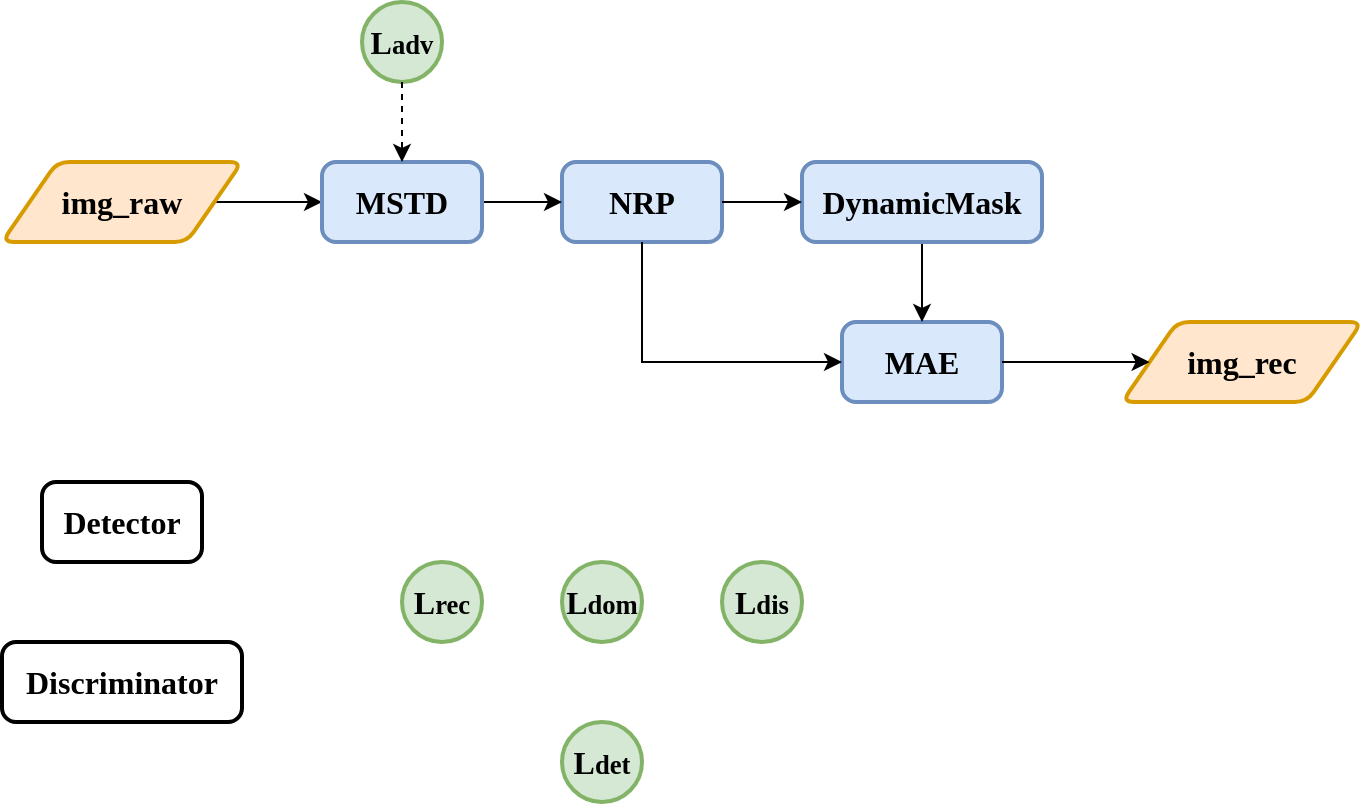 <mxfile version="18.0.6" type="github">
  <diagram id="JUfm03IPXtEsRL-7KVTj" name="Page-1">
    <mxGraphModel dx="1038" dy="617" grid="1" gridSize="10" guides="1" tooltips="1" connect="1" arrows="1" fold="1" page="1" pageScale="1" pageWidth="2339" pageHeight="3300" math="0" shadow="0">
      <root>
        <mxCell id="0" />
        <mxCell id="1" parent="0" />
        <mxCell id="MZ50J_otFEHrb0MQ2-nP-8" value="&lt;b&gt;Discriminator&lt;/b&gt;" style="rounded=1;whiteSpace=wrap;html=1;absoluteArcSize=1;arcSize=14;strokeWidth=2;fontFamily=Comic Sans MS;fontSize=16;" vertex="1" parent="1">
          <mxGeometry x="160" y="440" width="120" height="40" as="geometry" />
        </mxCell>
        <mxCell id="MZ50J_otFEHrb0MQ2-nP-13" value="&lt;b&gt;Detector&lt;/b&gt;" style="rounded=1;whiteSpace=wrap;html=1;absoluteArcSize=1;arcSize=14;strokeWidth=2;fontFamily=Comic Sans MS;fontSize=16;" vertex="1" parent="1">
          <mxGeometry x="180" y="360" width="80" height="40" as="geometry" />
        </mxCell>
        <mxCell id="MZ50J_otFEHrb0MQ2-nP-22" value="" style="group" vertex="1" connectable="0" parent="1">
          <mxGeometry x="160" y="120" width="680" height="200" as="geometry" />
        </mxCell>
        <mxCell id="MZ50J_otFEHrb0MQ2-nP-19" value="&lt;b&gt;L&lt;span style=&quot;font-size: 13.333px;&quot;&gt;adv&lt;/span&gt;&lt;/b&gt;" style="strokeWidth=2;html=1;shape=mxgraph.flowchart.start_2;whiteSpace=wrap;fontFamily=Comic Sans MS;fontSize=16;fillColor=#d5e8d4;strokeColor=#82b366;" vertex="1" parent="MZ50J_otFEHrb0MQ2-nP-22">
          <mxGeometry x="180" width="40" height="40" as="geometry" />
        </mxCell>
        <mxCell id="MZ50J_otFEHrb0MQ2-nP-3" style="edgeStyle=orthogonalEdgeStyle;rounded=0;orthogonalLoop=1;jettySize=auto;html=1;exitX=1;exitY=0.5;exitDx=0;exitDy=0;entryX=0;entryY=0.5;entryDx=0;entryDy=0;fontFamily=Comic Sans MS;fontSize=16;" edge="1" parent="MZ50J_otFEHrb0MQ2-nP-22" source="MZ50J_otFEHrb0MQ2-nP-1">
          <mxGeometry relative="1" as="geometry">
            <mxPoint x="160" y="100" as="targetPoint" />
          </mxGeometry>
        </mxCell>
        <mxCell id="MZ50J_otFEHrb0MQ2-nP-1" value="&lt;b&gt;&lt;font face=&quot;Comic Sans MS&quot; style=&quot;font-size: 16px;&quot;&gt;img_raw&lt;/font&gt;&lt;/b&gt;" style="shape=parallelogram;html=1;strokeWidth=2;perimeter=parallelogramPerimeter;whiteSpace=wrap;rounded=1;arcSize=12;size=0.23;fillColor=#ffe6cc;strokeColor=#d79b00;" vertex="1" parent="MZ50J_otFEHrb0MQ2-nP-22">
          <mxGeometry y="80" width="120" height="40" as="geometry" />
        </mxCell>
        <mxCell id="MZ50J_otFEHrb0MQ2-nP-4" value="&lt;b&gt;NRP&lt;/b&gt;" style="rounded=1;whiteSpace=wrap;html=1;absoluteArcSize=1;arcSize=14;strokeWidth=2;fontFamily=Comic Sans MS;fontSize=16;fillColor=#dae8fc;strokeColor=#6c8ebf;" vertex="1" parent="MZ50J_otFEHrb0MQ2-nP-22">
          <mxGeometry x="280" y="80" width="80" height="40" as="geometry" />
        </mxCell>
        <mxCell id="MZ50J_otFEHrb0MQ2-nP-9" style="edgeStyle=orthogonalEdgeStyle;rounded=0;orthogonalLoop=1;jettySize=auto;html=1;exitX=1;exitY=0.5;exitDx=0;exitDy=0;entryX=0;entryY=0.5;entryDx=0;entryDy=0;fontFamily=Comic Sans MS;fontSize=16;" edge="1" parent="MZ50J_otFEHrb0MQ2-nP-22" source="MZ50J_otFEHrb0MQ2-nP-5" target="MZ50J_otFEHrb0MQ2-nP-4">
          <mxGeometry relative="1" as="geometry" />
        </mxCell>
        <mxCell id="MZ50J_otFEHrb0MQ2-nP-5" value="&lt;b&gt;MSTD&lt;/b&gt;" style="rounded=1;whiteSpace=wrap;html=1;absoluteArcSize=1;arcSize=14;strokeWidth=2;fontFamily=Comic Sans MS;fontSize=16;fillColor=#dae8fc;strokeColor=#6c8ebf;" vertex="1" parent="MZ50J_otFEHrb0MQ2-nP-22">
          <mxGeometry x="160" y="80" width="80" height="40" as="geometry" />
        </mxCell>
        <mxCell id="MZ50J_otFEHrb0MQ2-nP-20" style="edgeStyle=orthogonalEdgeStyle;rounded=0;orthogonalLoop=1;jettySize=auto;html=1;exitX=0.5;exitY=1;exitDx=0;exitDy=0;exitPerimeter=0;entryX=0.5;entryY=0;entryDx=0;entryDy=0;fontFamily=Comic Sans MS;fontSize=16;dashed=1;" edge="1" parent="MZ50J_otFEHrb0MQ2-nP-22" source="MZ50J_otFEHrb0MQ2-nP-19" target="MZ50J_otFEHrb0MQ2-nP-5">
          <mxGeometry relative="1" as="geometry" />
        </mxCell>
        <mxCell id="MZ50J_otFEHrb0MQ2-nP-6" value="&lt;b&gt;MAE&lt;/b&gt;" style="rounded=1;whiteSpace=wrap;html=1;absoluteArcSize=1;arcSize=14;strokeWidth=2;fontFamily=Comic Sans MS;fontSize=16;fillColor=#dae8fc;strokeColor=#6c8ebf;" vertex="1" parent="MZ50J_otFEHrb0MQ2-nP-22">
          <mxGeometry x="420" y="160" width="80" height="40" as="geometry" />
        </mxCell>
        <mxCell id="MZ50J_otFEHrb0MQ2-nP-11" style="edgeStyle=orthogonalEdgeStyle;rounded=0;orthogonalLoop=1;jettySize=auto;html=1;exitX=0.5;exitY=1;exitDx=0;exitDy=0;entryX=0;entryY=0.5;entryDx=0;entryDy=0;fontFamily=Comic Sans MS;fontSize=16;" edge="1" parent="MZ50J_otFEHrb0MQ2-nP-22" source="MZ50J_otFEHrb0MQ2-nP-4" target="MZ50J_otFEHrb0MQ2-nP-6">
          <mxGeometry relative="1" as="geometry" />
        </mxCell>
        <mxCell id="MZ50J_otFEHrb0MQ2-nP-12" style="edgeStyle=orthogonalEdgeStyle;rounded=0;orthogonalLoop=1;jettySize=auto;html=1;exitX=0.5;exitY=1;exitDx=0;exitDy=0;entryX=0.5;entryY=0;entryDx=0;entryDy=0;fontFamily=Comic Sans MS;fontSize=16;" edge="1" parent="MZ50J_otFEHrb0MQ2-nP-22" source="MZ50J_otFEHrb0MQ2-nP-7" target="MZ50J_otFEHrb0MQ2-nP-6">
          <mxGeometry relative="1" as="geometry" />
        </mxCell>
        <mxCell id="MZ50J_otFEHrb0MQ2-nP-7" value="&lt;b&gt;DynamicMask&lt;/b&gt;" style="rounded=1;whiteSpace=wrap;html=1;absoluteArcSize=1;arcSize=14;strokeWidth=2;fontFamily=Comic Sans MS;fontSize=16;fillColor=#dae8fc;strokeColor=#6c8ebf;" vertex="1" parent="MZ50J_otFEHrb0MQ2-nP-22">
          <mxGeometry x="400" y="80" width="120" height="40" as="geometry" />
        </mxCell>
        <mxCell id="MZ50J_otFEHrb0MQ2-nP-10" style="edgeStyle=orthogonalEdgeStyle;rounded=0;orthogonalLoop=1;jettySize=auto;html=1;exitX=1;exitY=0.5;exitDx=0;exitDy=0;entryX=0;entryY=0.5;entryDx=0;entryDy=0;fontFamily=Comic Sans MS;fontSize=16;" edge="1" parent="MZ50J_otFEHrb0MQ2-nP-22" source="MZ50J_otFEHrb0MQ2-nP-4" target="MZ50J_otFEHrb0MQ2-nP-7">
          <mxGeometry relative="1" as="geometry" />
        </mxCell>
        <mxCell id="MZ50J_otFEHrb0MQ2-nP-14" value="&lt;b&gt;&lt;font face=&quot;Comic Sans MS&quot; style=&quot;font-size: 16px;&quot;&gt;img_rec&lt;/font&gt;&lt;/b&gt;" style="shape=parallelogram;html=1;strokeWidth=2;perimeter=parallelogramPerimeter;whiteSpace=wrap;rounded=1;arcSize=12;size=0.23;fillColor=#ffe6cc;strokeColor=#d79b00;" vertex="1" parent="MZ50J_otFEHrb0MQ2-nP-22">
          <mxGeometry x="560" y="160" width="120" height="40" as="geometry" />
        </mxCell>
        <mxCell id="MZ50J_otFEHrb0MQ2-nP-15" style="edgeStyle=orthogonalEdgeStyle;rounded=0;orthogonalLoop=1;jettySize=auto;html=1;exitX=1;exitY=0.5;exitDx=0;exitDy=0;fontFamily=Comic Sans MS;fontSize=16;" edge="1" parent="MZ50J_otFEHrb0MQ2-nP-22" source="MZ50J_otFEHrb0MQ2-nP-6" target="MZ50J_otFEHrb0MQ2-nP-14">
          <mxGeometry relative="1" as="geometry" />
        </mxCell>
        <mxCell id="MZ50J_otFEHrb0MQ2-nP-23" value="&lt;b&gt;L&lt;span style=&quot;font-size: 13.333px;&quot;&gt;rec&lt;/span&gt;&lt;/b&gt;" style="strokeWidth=2;html=1;shape=mxgraph.flowchart.start_2;whiteSpace=wrap;fontFamily=Comic Sans MS;fontSize=16;fillColor=#d5e8d4;strokeColor=#82b366;" vertex="1" parent="1">
          <mxGeometry x="360" y="400" width="40" height="40" as="geometry" />
        </mxCell>
        <mxCell id="MZ50J_otFEHrb0MQ2-nP-24" value="&lt;b&gt;L&lt;span style=&quot;font-size: 13.333px;&quot;&gt;dom&lt;br&gt;&lt;/span&gt;&lt;/b&gt;" style="strokeWidth=2;html=1;shape=mxgraph.flowchart.start_2;whiteSpace=wrap;fontFamily=Comic Sans MS;fontSize=16;fillColor=#d5e8d4;strokeColor=#82b366;" vertex="1" parent="1">
          <mxGeometry x="440" y="400" width="40" height="40" as="geometry" />
        </mxCell>
        <mxCell id="MZ50J_otFEHrb0MQ2-nP-25" value="&lt;b&gt;L&lt;span style=&quot;font-size: 13.333px;&quot;&gt;dis&lt;br&gt;&lt;/span&gt;&lt;/b&gt;" style="strokeWidth=2;html=1;shape=mxgraph.flowchart.start_2;whiteSpace=wrap;fontFamily=Comic Sans MS;fontSize=16;fillColor=#d5e8d4;strokeColor=#82b366;" vertex="1" parent="1">
          <mxGeometry x="520" y="400" width="40" height="40" as="geometry" />
        </mxCell>
        <mxCell id="MZ50J_otFEHrb0MQ2-nP-26" value="&lt;b&gt;L&lt;span style=&quot;font-size: 13.333px;&quot;&gt;det&lt;br&gt;&lt;/span&gt;&lt;/b&gt;" style="strokeWidth=2;html=1;shape=mxgraph.flowchart.start_2;whiteSpace=wrap;fontFamily=Comic Sans MS;fontSize=16;fillColor=#d5e8d4;strokeColor=#82b366;" vertex="1" parent="1">
          <mxGeometry x="440" y="480" width="40" height="40" as="geometry" />
        </mxCell>
      </root>
    </mxGraphModel>
  </diagram>
</mxfile>
